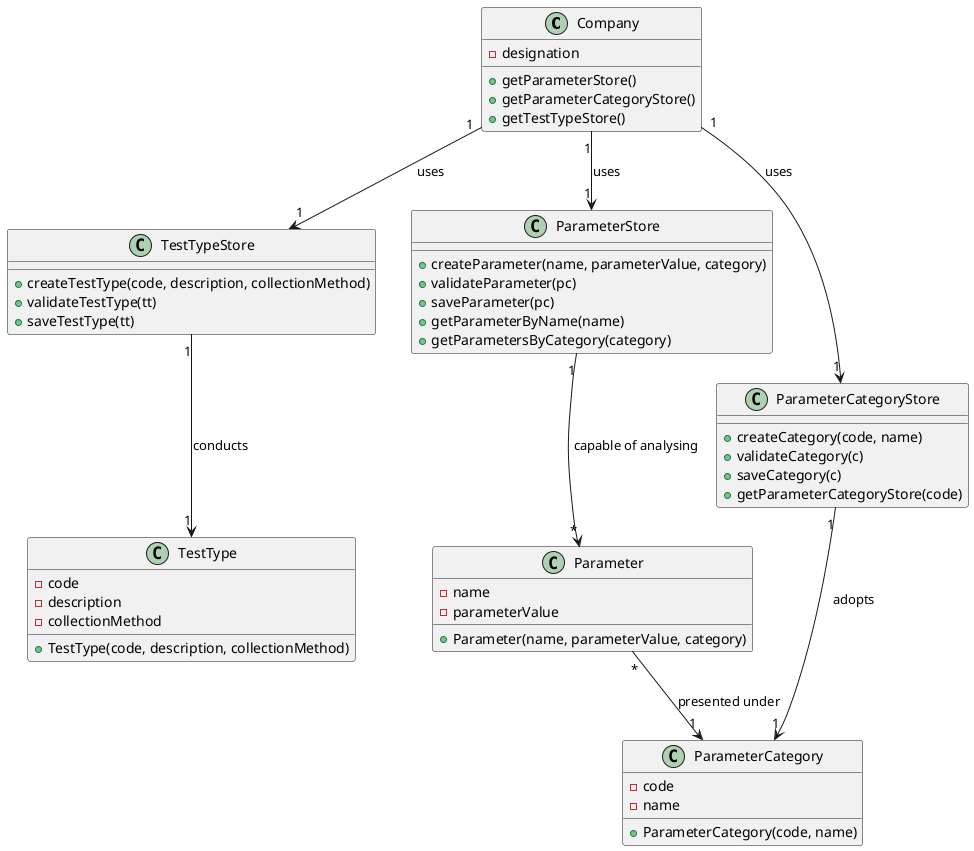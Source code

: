 @startuml
class Company
class TestTypeStore
class ParameterStore
class ParameterCategoryStore
class TestType
class Parameter
class ParameterCategory

class Company{
-designation
+getParameterStore()
+getParameterCategoryStore()
+getTestTypeStore()
}

class TestTypeStore{
+createTestType(code, description, collectionMethod)
+validateTestType(tt)
+saveTestType(tt)
}

class ParameterStore{
+createParameter(name, parameterValue, category)
+validateParameter(pc)
+saveParameter(pc)
+getParameterByName(name)
+getParametersByCategory(category)
}

class ParameterCategoryStore{
+createCategory(code, name)
+validateCategory(c)
+saveCategory(c)
+getParameterCategoryStore(code)
}

class Parameter {
-name
-parameterValue
+Parameter(name, parameterValue, category)
}

class ParameterCategory {
-code
-name
+ParameterCategory(code, name)
}

class TestType{
-code
-description
-collectionMethod
+TestType(code, description, collectionMethod)
}

Company "1"-->"1" ParameterStore : uses
Company "1"-->"1" ParameterCategoryStore : uses
Company "1"-->"1" TestTypeStore : uses
TestTypeStore "1"-->"1" TestType : conducts
ParameterCategoryStore "1"-->"1" ParameterCategory: adopts
ParameterStore "1"-->"*" Parameter: capable of analysing
Parameter "*"-->"1" ParameterCategory : presented under



@enduml